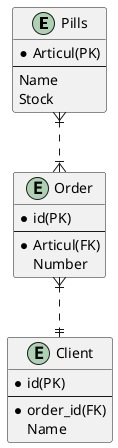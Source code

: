 @startuml

entity Pills {
  *Articul(PK)
  --
  Name
  Stock
}

entity Order {
  *id(PK)
  --
  *Articul(FK)
  Number
}

entity Client {
  *id(PK)
  --
  *order_id(FK)
  Name
}

Order }|..|| Client
Pills }|..|{ Order


@enduml